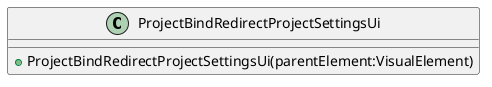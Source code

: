 @startuml
class ProjectBindRedirectProjectSettingsUi {
    + ProjectBindRedirectProjectSettingsUi(parentElement:VisualElement)
}
@enduml
